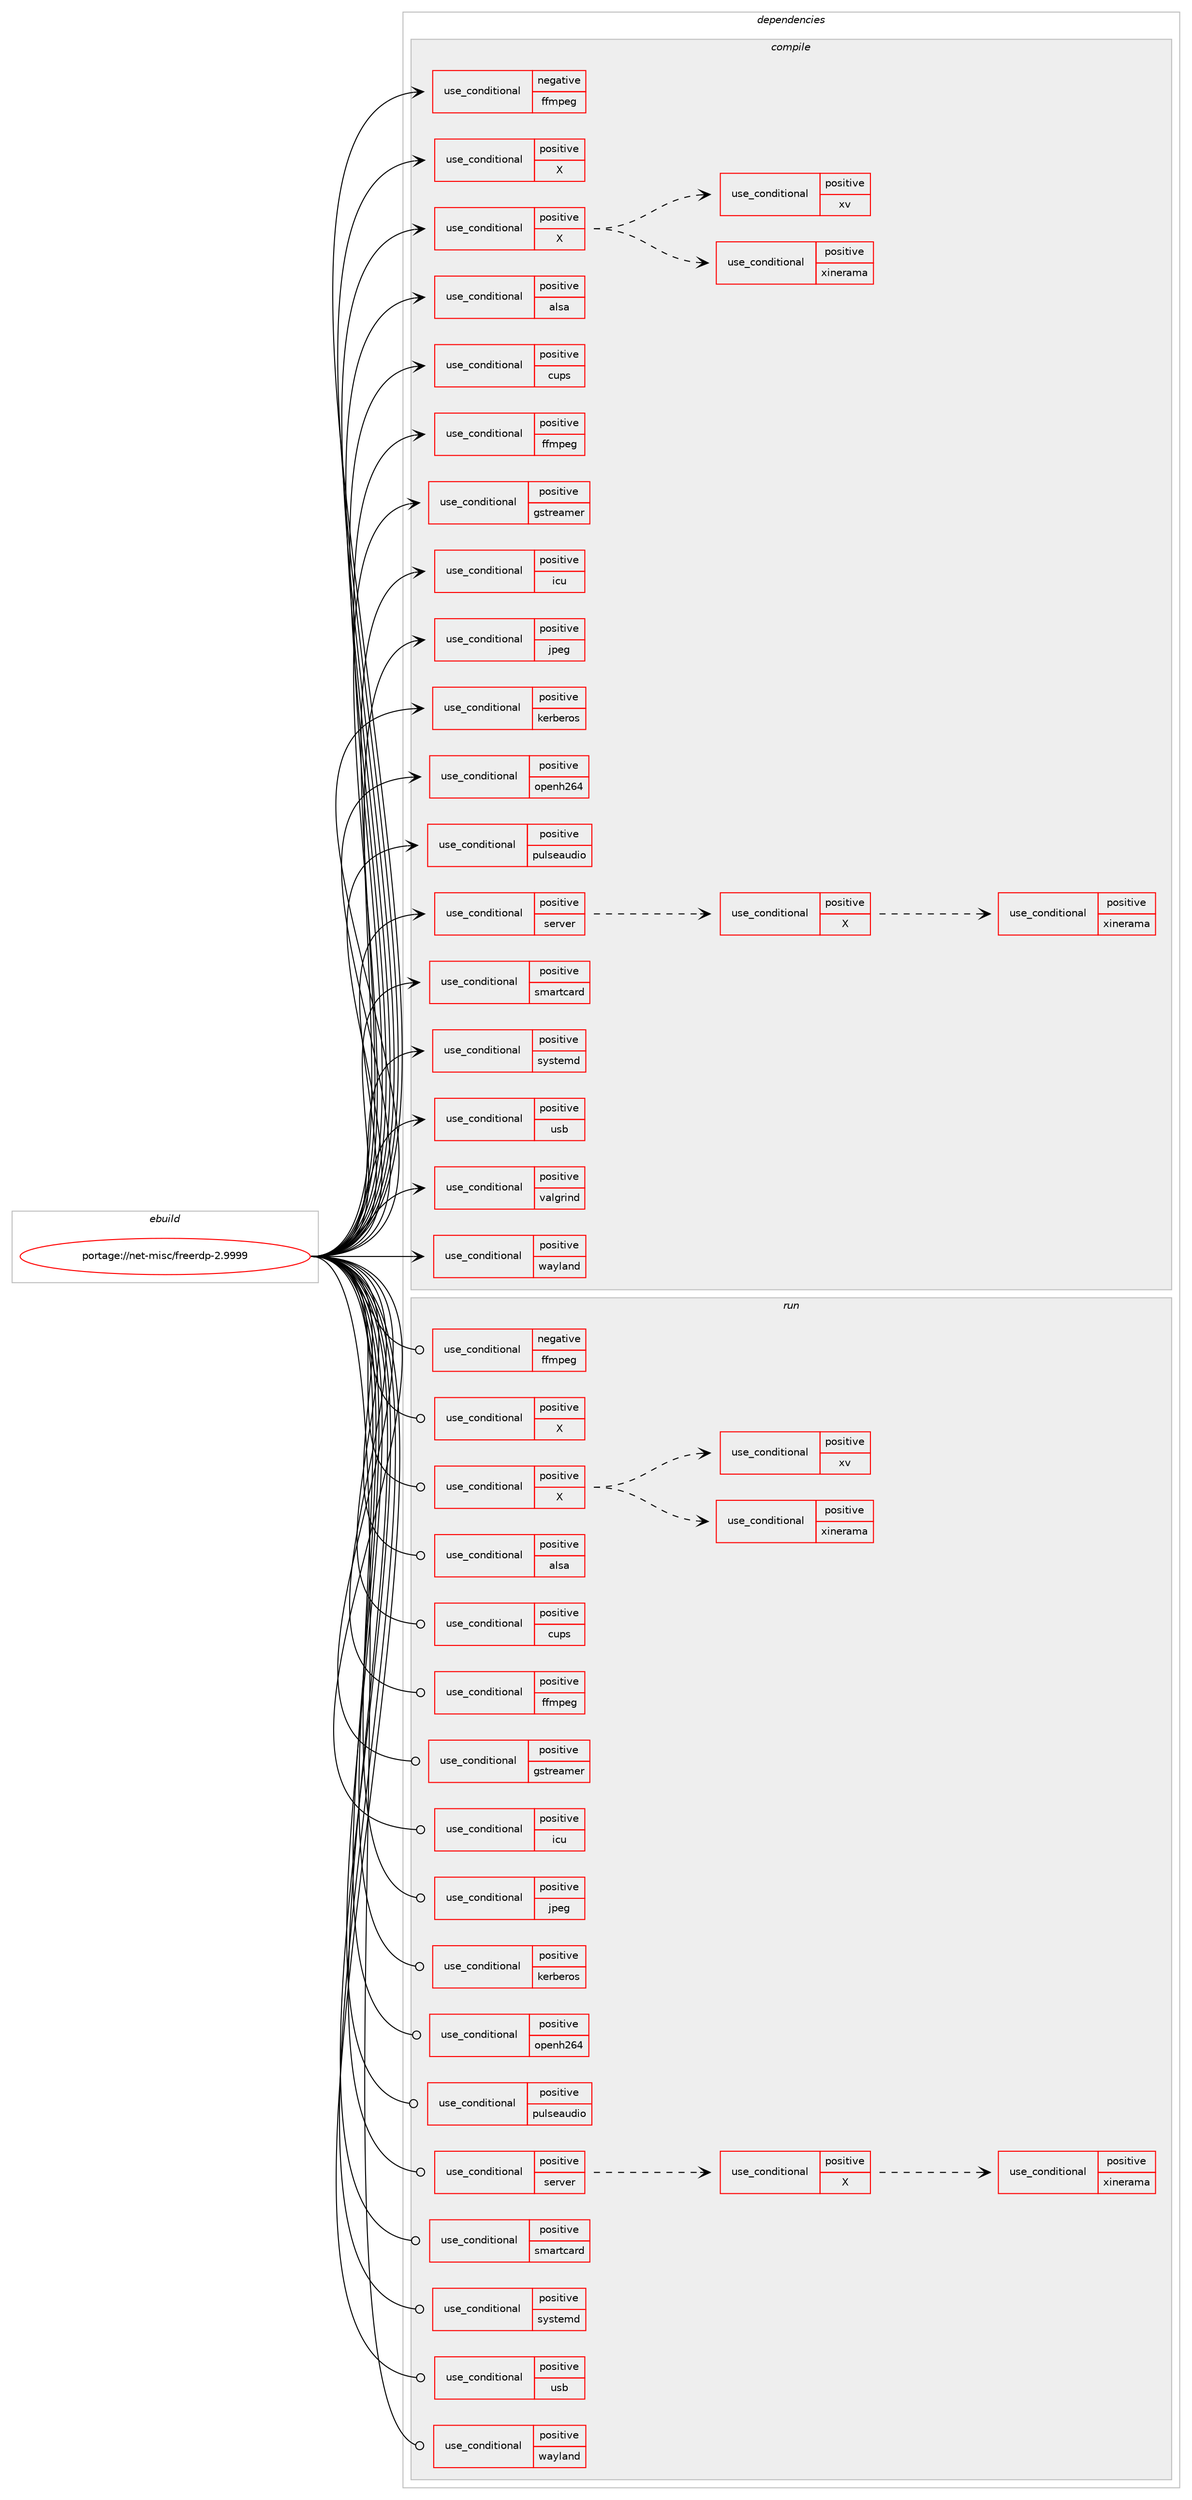 digraph prolog {

# *************
# Graph options
# *************

newrank=true;
concentrate=true;
compound=true;
graph [rankdir=LR,fontname=Helvetica,fontsize=10,ranksep=1.5];#, ranksep=2.5, nodesep=0.2];
edge  [arrowhead=vee];
node  [fontname=Helvetica,fontsize=10];

# **********
# The ebuild
# **********

subgraph cluster_leftcol {
color=gray;
rank=same;
label=<<i>ebuild</i>>;
id [label="portage://net-misc/freerdp-2.9999", color=red, width=4, href="../net-misc/freerdp-2.9999.svg"];
}

# ****************
# The dependencies
# ****************

subgraph cluster_midcol {
color=gray;
label=<<i>dependencies</i>>;
subgraph cluster_compile {
fillcolor="#eeeeee";
style=filled;
label=<<i>compile</i>>;
subgraph cond2676 {
dependency3412 [label=<<TABLE BORDER="0" CELLBORDER="1" CELLSPACING="0" CELLPADDING="4"><TR><TD ROWSPAN="3" CELLPADDING="10">use_conditional</TD></TR><TR><TD>negative</TD></TR><TR><TD>ffmpeg</TD></TR></TABLE>>, shape=none, color=red];
# *** BEGIN UNKNOWN DEPENDENCY TYPE (TODO) ***
# dependency3412 -> package_dependency(portage://net-misc/freerdp-2.9999,install,no,x11-libs,cairo,none,[,,],[slot(0),equal],[])
# *** END UNKNOWN DEPENDENCY TYPE (TODO) ***

}
id:e -> dependency3412:w [weight=20,style="solid",arrowhead="vee"];
subgraph cond2677 {
dependency3413 [label=<<TABLE BORDER="0" CELLBORDER="1" CELLSPACING="0" CELLPADDING="4"><TR><TD ROWSPAN="3" CELLPADDING="10">use_conditional</TD></TR><TR><TD>positive</TD></TR><TR><TD>X</TD></TR></TABLE>>, shape=none, color=red];
# *** BEGIN UNKNOWN DEPENDENCY TYPE (TODO) ***
# dependency3413 -> package_dependency(portage://net-misc/freerdp-2.9999,install,no,x11-libs,libX11,none,[,,],[],[])
# *** END UNKNOWN DEPENDENCY TYPE (TODO) ***

# *** BEGIN UNKNOWN DEPENDENCY TYPE (TODO) ***
# dependency3413 -> package_dependency(portage://net-misc/freerdp-2.9999,install,no,x11-libs,libxkbfile,none,[,,],[],[])
# *** END UNKNOWN DEPENDENCY TYPE (TODO) ***

}
id:e -> dependency3413:w [weight=20,style="solid",arrowhead="vee"];
subgraph cond2678 {
dependency3414 [label=<<TABLE BORDER="0" CELLBORDER="1" CELLSPACING="0" CELLPADDING="4"><TR><TD ROWSPAN="3" CELLPADDING="10">use_conditional</TD></TR><TR><TD>positive</TD></TR><TR><TD>X</TD></TR></TABLE>>, shape=none, color=red];
# *** BEGIN UNKNOWN DEPENDENCY TYPE (TODO) ***
# dependency3414 -> package_dependency(portage://net-misc/freerdp-2.9999,install,no,x11-libs,libXcursor,none,[,,],[],[])
# *** END UNKNOWN DEPENDENCY TYPE (TODO) ***

# *** BEGIN UNKNOWN DEPENDENCY TYPE (TODO) ***
# dependency3414 -> package_dependency(portage://net-misc/freerdp-2.9999,install,no,x11-libs,libXext,none,[,,],[],[])
# *** END UNKNOWN DEPENDENCY TYPE (TODO) ***

# *** BEGIN UNKNOWN DEPENDENCY TYPE (TODO) ***
# dependency3414 -> package_dependency(portage://net-misc/freerdp-2.9999,install,no,x11-libs,libXi,none,[,,],[],[])
# *** END UNKNOWN DEPENDENCY TYPE (TODO) ***

# *** BEGIN UNKNOWN DEPENDENCY TYPE (TODO) ***
# dependency3414 -> package_dependency(portage://net-misc/freerdp-2.9999,install,no,x11-libs,libXrender,none,[,,],[],[])
# *** END UNKNOWN DEPENDENCY TYPE (TODO) ***

subgraph cond2679 {
dependency3415 [label=<<TABLE BORDER="0" CELLBORDER="1" CELLSPACING="0" CELLPADDING="4"><TR><TD ROWSPAN="3" CELLPADDING="10">use_conditional</TD></TR><TR><TD>positive</TD></TR><TR><TD>xinerama</TD></TR></TABLE>>, shape=none, color=red];
# *** BEGIN UNKNOWN DEPENDENCY TYPE (TODO) ***
# dependency3415 -> package_dependency(portage://net-misc/freerdp-2.9999,install,no,x11-libs,libXinerama,none,[,,],[],[])
# *** END UNKNOWN DEPENDENCY TYPE (TODO) ***

}
dependency3414:e -> dependency3415:w [weight=20,style="dashed",arrowhead="vee"];
subgraph cond2680 {
dependency3416 [label=<<TABLE BORDER="0" CELLBORDER="1" CELLSPACING="0" CELLPADDING="4"><TR><TD ROWSPAN="3" CELLPADDING="10">use_conditional</TD></TR><TR><TD>positive</TD></TR><TR><TD>xv</TD></TR></TABLE>>, shape=none, color=red];
# *** BEGIN UNKNOWN DEPENDENCY TYPE (TODO) ***
# dependency3416 -> package_dependency(portage://net-misc/freerdp-2.9999,install,no,x11-libs,libXv,none,[,,],[],[])
# *** END UNKNOWN DEPENDENCY TYPE (TODO) ***

}
dependency3414:e -> dependency3416:w [weight=20,style="dashed",arrowhead="vee"];
}
id:e -> dependency3414:w [weight=20,style="solid",arrowhead="vee"];
subgraph cond2681 {
dependency3417 [label=<<TABLE BORDER="0" CELLBORDER="1" CELLSPACING="0" CELLPADDING="4"><TR><TD ROWSPAN="3" CELLPADDING="10">use_conditional</TD></TR><TR><TD>positive</TD></TR><TR><TD>alsa</TD></TR></TABLE>>, shape=none, color=red];
# *** BEGIN UNKNOWN DEPENDENCY TYPE (TODO) ***
# dependency3417 -> package_dependency(portage://net-misc/freerdp-2.9999,install,no,media-libs,alsa-lib,none,[,,],[],[])
# *** END UNKNOWN DEPENDENCY TYPE (TODO) ***

}
id:e -> dependency3417:w [weight=20,style="solid",arrowhead="vee"];
subgraph cond2682 {
dependency3418 [label=<<TABLE BORDER="0" CELLBORDER="1" CELLSPACING="0" CELLPADDING="4"><TR><TD ROWSPAN="3" CELLPADDING="10">use_conditional</TD></TR><TR><TD>positive</TD></TR><TR><TD>cups</TD></TR></TABLE>>, shape=none, color=red];
# *** BEGIN UNKNOWN DEPENDENCY TYPE (TODO) ***
# dependency3418 -> package_dependency(portage://net-misc/freerdp-2.9999,install,no,net-print,cups,none,[,,],[],[])
# *** END UNKNOWN DEPENDENCY TYPE (TODO) ***

}
id:e -> dependency3418:w [weight=20,style="solid",arrowhead="vee"];
subgraph cond2683 {
dependency3419 [label=<<TABLE BORDER="0" CELLBORDER="1" CELLSPACING="0" CELLPADDING="4"><TR><TD ROWSPAN="3" CELLPADDING="10">use_conditional</TD></TR><TR><TD>positive</TD></TR><TR><TD>ffmpeg</TD></TR></TABLE>>, shape=none, color=red];
# *** BEGIN UNKNOWN DEPENDENCY TYPE (TODO) ***
# dependency3419 -> package_dependency(portage://net-misc/freerdp-2.9999,install,no,media-video,ffmpeg,none,[,,],[slot(0),equal],[])
# *** END UNKNOWN DEPENDENCY TYPE (TODO) ***

}
id:e -> dependency3419:w [weight=20,style="solid",arrowhead="vee"];
subgraph cond2684 {
dependency3420 [label=<<TABLE BORDER="0" CELLBORDER="1" CELLSPACING="0" CELLPADDING="4"><TR><TD ROWSPAN="3" CELLPADDING="10">use_conditional</TD></TR><TR><TD>positive</TD></TR><TR><TD>gstreamer</TD></TR></TABLE>>, shape=none, color=red];
# *** BEGIN UNKNOWN DEPENDENCY TYPE (TODO) ***
# dependency3420 -> package_dependency(portage://net-misc/freerdp-2.9999,install,no,media-libs,gstreamer,none,[,,],[slot(1.0)],[])
# *** END UNKNOWN DEPENDENCY TYPE (TODO) ***

# *** BEGIN UNKNOWN DEPENDENCY TYPE (TODO) ***
# dependency3420 -> package_dependency(portage://net-misc/freerdp-2.9999,install,no,media-libs,gst-plugins-base,none,[,,],[slot(1.0)],[])
# *** END UNKNOWN DEPENDENCY TYPE (TODO) ***

# *** BEGIN UNKNOWN DEPENDENCY TYPE (TODO) ***
# dependency3420 -> package_dependency(portage://net-misc/freerdp-2.9999,install,no,x11-libs,libXrandr,none,[,,],[],[])
# *** END UNKNOWN DEPENDENCY TYPE (TODO) ***

}
id:e -> dependency3420:w [weight=20,style="solid",arrowhead="vee"];
subgraph cond2685 {
dependency3421 [label=<<TABLE BORDER="0" CELLBORDER="1" CELLSPACING="0" CELLPADDING="4"><TR><TD ROWSPAN="3" CELLPADDING="10">use_conditional</TD></TR><TR><TD>positive</TD></TR><TR><TD>icu</TD></TR></TABLE>>, shape=none, color=red];
# *** BEGIN UNKNOWN DEPENDENCY TYPE (TODO) ***
# dependency3421 -> package_dependency(portage://net-misc/freerdp-2.9999,install,no,dev-libs,icu,none,[,,],[slot(0),equal],[])
# *** END UNKNOWN DEPENDENCY TYPE (TODO) ***

}
id:e -> dependency3421:w [weight=20,style="solid",arrowhead="vee"];
subgraph cond2686 {
dependency3422 [label=<<TABLE BORDER="0" CELLBORDER="1" CELLSPACING="0" CELLPADDING="4"><TR><TD ROWSPAN="3" CELLPADDING="10">use_conditional</TD></TR><TR><TD>positive</TD></TR><TR><TD>jpeg</TD></TR></TABLE>>, shape=none, color=red];
# *** BEGIN UNKNOWN DEPENDENCY TYPE (TODO) ***
# dependency3422 -> package_dependency(portage://net-misc/freerdp-2.9999,install,no,media-libs,libjpeg-turbo,none,[,,],[slot(0),equal],[])
# *** END UNKNOWN DEPENDENCY TYPE (TODO) ***

}
id:e -> dependency3422:w [weight=20,style="solid",arrowhead="vee"];
subgraph cond2687 {
dependency3423 [label=<<TABLE BORDER="0" CELLBORDER="1" CELLSPACING="0" CELLPADDING="4"><TR><TD ROWSPAN="3" CELLPADDING="10">use_conditional</TD></TR><TR><TD>positive</TD></TR><TR><TD>kerberos</TD></TR></TABLE>>, shape=none, color=red];
# *** BEGIN UNKNOWN DEPENDENCY TYPE (TODO) ***
# dependency3423 -> package_dependency(portage://net-misc/freerdp-2.9999,install,no,virtual,krb5,none,[,,],[],[])
# *** END UNKNOWN DEPENDENCY TYPE (TODO) ***

}
id:e -> dependency3423:w [weight=20,style="solid",arrowhead="vee"];
subgraph cond2688 {
dependency3424 [label=<<TABLE BORDER="0" CELLBORDER="1" CELLSPACING="0" CELLPADDING="4"><TR><TD ROWSPAN="3" CELLPADDING="10">use_conditional</TD></TR><TR><TD>positive</TD></TR><TR><TD>openh264</TD></TR></TABLE>>, shape=none, color=red];
# *** BEGIN UNKNOWN DEPENDENCY TYPE (TODO) ***
# dependency3424 -> package_dependency(portage://net-misc/freerdp-2.9999,install,no,media-libs,openh264,none,[,,],[slot(0),equal],[])
# *** END UNKNOWN DEPENDENCY TYPE (TODO) ***

}
id:e -> dependency3424:w [weight=20,style="solid",arrowhead="vee"];
subgraph cond2689 {
dependency3425 [label=<<TABLE BORDER="0" CELLBORDER="1" CELLSPACING="0" CELLPADDING="4"><TR><TD ROWSPAN="3" CELLPADDING="10">use_conditional</TD></TR><TR><TD>positive</TD></TR><TR><TD>pulseaudio</TD></TR></TABLE>>, shape=none, color=red];
# *** BEGIN UNKNOWN DEPENDENCY TYPE (TODO) ***
# dependency3425 -> package_dependency(portage://net-misc/freerdp-2.9999,install,no,media-libs,libpulse,none,[,,],[],[])
# *** END UNKNOWN DEPENDENCY TYPE (TODO) ***

}
id:e -> dependency3425:w [weight=20,style="solid",arrowhead="vee"];
subgraph cond2690 {
dependency3426 [label=<<TABLE BORDER="0" CELLBORDER="1" CELLSPACING="0" CELLPADDING="4"><TR><TD ROWSPAN="3" CELLPADDING="10">use_conditional</TD></TR><TR><TD>positive</TD></TR><TR><TD>server</TD></TR></TABLE>>, shape=none, color=red];
subgraph cond2691 {
dependency3427 [label=<<TABLE BORDER="0" CELLBORDER="1" CELLSPACING="0" CELLPADDING="4"><TR><TD ROWSPAN="3" CELLPADDING="10">use_conditional</TD></TR><TR><TD>positive</TD></TR><TR><TD>X</TD></TR></TABLE>>, shape=none, color=red];
# *** BEGIN UNKNOWN DEPENDENCY TYPE (TODO) ***
# dependency3427 -> package_dependency(portage://net-misc/freerdp-2.9999,install,no,x11-libs,libXcursor,none,[,,],[],[])
# *** END UNKNOWN DEPENDENCY TYPE (TODO) ***

# *** BEGIN UNKNOWN DEPENDENCY TYPE (TODO) ***
# dependency3427 -> package_dependency(portage://net-misc/freerdp-2.9999,install,no,x11-libs,libXdamage,none,[,,],[],[])
# *** END UNKNOWN DEPENDENCY TYPE (TODO) ***

# *** BEGIN UNKNOWN DEPENDENCY TYPE (TODO) ***
# dependency3427 -> package_dependency(portage://net-misc/freerdp-2.9999,install,no,x11-libs,libXext,none,[,,],[],[])
# *** END UNKNOWN DEPENDENCY TYPE (TODO) ***

# *** BEGIN UNKNOWN DEPENDENCY TYPE (TODO) ***
# dependency3427 -> package_dependency(portage://net-misc/freerdp-2.9999,install,no,x11-libs,libXfixes,none,[,,],[],[])
# *** END UNKNOWN DEPENDENCY TYPE (TODO) ***

# *** BEGIN UNKNOWN DEPENDENCY TYPE (TODO) ***
# dependency3427 -> package_dependency(portage://net-misc/freerdp-2.9999,install,no,x11-libs,libXrandr,none,[,,],[],[])
# *** END UNKNOWN DEPENDENCY TYPE (TODO) ***

# *** BEGIN UNKNOWN DEPENDENCY TYPE (TODO) ***
# dependency3427 -> package_dependency(portage://net-misc/freerdp-2.9999,install,no,x11-libs,libXtst,none,[,,],[],[])
# *** END UNKNOWN DEPENDENCY TYPE (TODO) ***

subgraph cond2692 {
dependency3428 [label=<<TABLE BORDER="0" CELLBORDER="1" CELLSPACING="0" CELLPADDING="4"><TR><TD ROWSPAN="3" CELLPADDING="10">use_conditional</TD></TR><TR><TD>positive</TD></TR><TR><TD>xinerama</TD></TR></TABLE>>, shape=none, color=red];
# *** BEGIN UNKNOWN DEPENDENCY TYPE (TODO) ***
# dependency3428 -> package_dependency(portage://net-misc/freerdp-2.9999,install,no,x11-libs,libXinerama,none,[,,],[],[])
# *** END UNKNOWN DEPENDENCY TYPE (TODO) ***

}
dependency3427:e -> dependency3428:w [weight=20,style="dashed",arrowhead="vee"];
}
dependency3426:e -> dependency3427:w [weight=20,style="dashed",arrowhead="vee"];
}
id:e -> dependency3426:w [weight=20,style="solid",arrowhead="vee"];
subgraph cond2693 {
dependency3429 [label=<<TABLE BORDER="0" CELLBORDER="1" CELLSPACING="0" CELLPADDING="4"><TR><TD ROWSPAN="3" CELLPADDING="10">use_conditional</TD></TR><TR><TD>positive</TD></TR><TR><TD>smartcard</TD></TR></TABLE>>, shape=none, color=red];
# *** BEGIN UNKNOWN DEPENDENCY TYPE (TODO) ***
# dependency3429 -> package_dependency(portage://net-misc/freerdp-2.9999,install,no,sys-apps,pcsc-lite,none,[,,],[],[])
# *** END UNKNOWN DEPENDENCY TYPE (TODO) ***

}
id:e -> dependency3429:w [weight=20,style="solid",arrowhead="vee"];
subgraph cond2694 {
dependency3430 [label=<<TABLE BORDER="0" CELLBORDER="1" CELLSPACING="0" CELLPADDING="4"><TR><TD ROWSPAN="3" CELLPADDING="10">use_conditional</TD></TR><TR><TD>positive</TD></TR><TR><TD>systemd</TD></TR></TABLE>>, shape=none, color=red];
# *** BEGIN UNKNOWN DEPENDENCY TYPE (TODO) ***
# dependency3430 -> package_dependency(portage://net-misc/freerdp-2.9999,install,no,sys-apps,systemd,none,[,,],[slot(0),equal],[])
# *** END UNKNOWN DEPENDENCY TYPE (TODO) ***

}
id:e -> dependency3430:w [weight=20,style="solid",arrowhead="vee"];
subgraph cond2695 {
dependency3431 [label=<<TABLE BORDER="0" CELLBORDER="1" CELLSPACING="0" CELLPADDING="4"><TR><TD ROWSPAN="3" CELLPADDING="10">use_conditional</TD></TR><TR><TD>positive</TD></TR><TR><TD>usb</TD></TR></TABLE>>, shape=none, color=red];
# *** BEGIN UNKNOWN DEPENDENCY TYPE (TODO) ***
# dependency3431 -> package_dependency(portage://net-misc/freerdp-2.9999,install,no,virtual,libudev,none,[,,],[slot(0),equal],[])
# *** END UNKNOWN DEPENDENCY TYPE (TODO) ***

# *** BEGIN UNKNOWN DEPENDENCY TYPE (TODO) ***
# dependency3431 -> package_dependency(portage://net-misc/freerdp-2.9999,install,no,sys-apps,util-linux,none,[,,],[slot(0),equal],[])
# *** END UNKNOWN DEPENDENCY TYPE (TODO) ***

# *** BEGIN UNKNOWN DEPENDENCY TYPE (TODO) ***
# dependency3431 -> package_dependency(portage://net-misc/freerdp-2.9999,install,no,dev-libs,dbus-glib,none,[,,],[slot(0),equal],[])
# *** END UNKNOWN DEPENDENCY TYPE (TODO) ***

# *** BEGIN UNKNOWN DEPENDENCY TYPE (TODO) ***
# dependency3431 -> package_dependency(portage://net-misc/freerdp-2.9999,install,no,virtual,libusb,none,[,,],[slot(1),equal],[])
# *** END UNKNOWN DEPENDENCY TYPE (TODO) ***

}
id:e -> dependency3431:w [weight=20,style="solid",arrowhead="vee"];
subgraph cond2696 {
dependency3432 [label=<<TABLE BORDER="0" CELLBORDER="1" CELLSPACING="0" CELLPADDING="4"><TR><TD ROWSPAN="3" CELLPADDING="10">use_conditional</TD></TR><TR><TD>positive</TD></TR><TR><TD>valgrind</TD></TR></TABLE>>, shape=none, color=red];
# *** BEGIN UNKNOWN DEPENDENCY TYPE (TODO) ***
# dependency3432 -> package_dependency(portage://net-misc/freerdp-2.9999,install,no,dev-debug,valgrind,none,[,,],[],[])
# *** END UNKNOWN DEPENDENCY TYPE (TODO) ***

}
id:e -> dependency3432:w [weight=20,style="solid",arrowhead="vee"];
subgraph cond2697 {
dependency3433 [label=<<TABLE BORDER="0" CELLBORDER="1" CELLSPACING="0" CELLPADDING="4"><TR><TD ROWSPAN="3" CELLPADDING="10">use_conditional</TD></TR><TR><TD>positive</TD></TR><TR><TD>wayland</TD></TR></TABLE>>, shape=none, color=red];
# *** BEGIN UNKNOWN DEPENDENCY TYPE (TODO) ***
# dependency3433 -> package_dependency(portage://net-misc/freerdp-2.9999,install,no,dev-libs,wayland,none,[,,],[],[])
# *** END UNKNOWN DEPENDENCY TYPE (TODO) ***

# *** BEGIN UNKNOWN DEPENDENCY TYPE (TODO) ***
# dependency3433 -> package_dependency(portage://net-misc/freerdp-2.9999,install,no,x11-libs,libxkbcommon,none,[,,],[],[])
# *** END UNKNOWN DEPENDENCY TYPE (TODO) ***

}
id:e -> dependency3433:w [weight=20,style="solid",arrowhead="vee"];
# *** BEGIN UNKNOWN DEPENDENCY TYPE (TODO) ***
# id -> package_dependency(portage://net-misc/freerdp-2.9999,install,no,dev-libs,openssl,none,[,,],[slot(0),equal],[])
# *** END UNKNOWN DEPENDENCY TYPE (TODO) ***

# *** BEGIN UNKNOWN DEPENDENCY TYPE (TODO) ***
# id -> package_dependency(portage://net-misc/freerdp-2.9999,install,no,sys-libs,zlib,none,[,,],[slot(0)],[])
# *** END UNKNOWN DEPENDENCY TYPE (TODO) ***

}
subgraph cluster_compileandrun {
fillcolor="#eeeeee";
style=filled;
label=<<i>compile and run</i>>;
}
subgraph cluster_run {
fillcolor="#eeeeee";
style=filled;
label=<<i>run</i>>;
subgraph cond2698 {
dependency3434 [label=<<TABLE BORDER="0" CELLBORDER="1" CELLSPACING="0" CELLPADDING="4"><TR><TD ROWSPAN="3" CELLPADDING="10">use_conditional</TD></TR><TR><TD>negative</TD></TR><TR><TD>ffmpeg</TD></TR></TABLE>>, shape=none, color=red];
# *** BEGIN UNKNOWN DEPENDENCY TYPE (TODO) ***
# dependency3434 -> package_dependency(portage://net-misc/freerdp-2.9999,run,no,x11-libs,cairo,none,[,,],[slot(0),equal],[])
# *** END UNKNOWN DEPENDENCY TYPE (TODO) ***

}
id:e -> dependency3434:w [weight=20,style="solid",arrowhead="odot"];
subgraph cond2699 {
dependency3435 [label=<<TABLE BORDER="0" CELLBORDER="1" CELLSPACING="0" CELLPADDING="4"><TR><TD ROWSPAN="3" CELLPADDING="10">use_conditional</TD></TR><TR><TD>positive</TD></TR><TR><TD>X</TD></TR></TABLE>>, shape=none, color=red];
# *** BEGIN UNKNOWN DEPENDENCY TYPE (TODO) ***
# dependency3435 -> package_dependency(portage://net-misc/freerdp-2.9999,run,no,x11-libs,libX11,none,[,,],[],[])
# *** END UNKNOWN DEPENDENCY TYPE (TODO) ***

# *** BEGIN UNKNOWN DEPENDENCY TYPE (TODO) ***
# dependency3435 -> package_dependency(portage://net-misc/freerdp-2.9999,run,no,x11-libs,libxkbfile,none,[,,],[],[])
# *** END UNKNOWN DEPENDENCY TYPE (TODO) ***

}
id:e -> dependency3435:w [weight=20,style="solid",arrowhead="odot"];
subgraph cond2700 {
dependency3436 [label=<<TABLE BORDER="0" CELLBORDER="1" CELLSPACING="0" CELLPADDING="4"><TR><TD ROWSPAN="3" CELLPADDING="10">use_conditional</TD></TR><TR><TD>positive</TD></TR><TR><TD>X</TD></TR></TABLE>>, shape=none, color=red];
# *** BEGIN UNKNOWN DEPENDENCY TYPE (TODO) ***
# dependency3436 -> package_dependency(portage://net-misc/freerdp-2.9999,run,no,x11-libs,libXcursor,none,[,,],[],[])
# *** END UNKNOWN DEPENDENCY TYPE (TODO) ***

# *** BEGIN UNKNOWN DEPENDENCY TYPE (TODO) ***
# dependency3436 -> package_dependency(portage://net-misc/freerdp-2.9999,run,no,x11-libs,libXext,none,[,,],[],[])
# *** END UNKNOWN DEPENDENCY TYPE (TODO) ***

# *** BEGIN UNKNOWN DEPENDENCY TYPE (TODO) ***
# dependency3436 -> package_dependency(portage://net-misc/freerdp-2.9999,run,no,x11-libs,libXi,none,[,,],[],[])
# *** END UNKNOWN DEPENDENCY TYPE (TODO) ***

# *** BEGIN UNKNOWN DEPENDENCY TYPE (TODO) ***
# dependency3436 -> package_dependency(portage://net-misc/freerdp-2.9999,run,no,x11-libs,libXrender,none,[,,],[],[])
# *** END UNKNOWN DEPENDENCY TYPE (TODO) ***

subgraph cond2701 {
dependency3437 [label=<<TABLE BORDER="0" CELLBORDER="1" CELLSPACING="0" CELLPADDING="4"><TR><TD ROWSPAN="3" CELLPADDING="10">use_conditional</TD></TR><TR><TD>positive</TD></TR><TR><TD>xinerama</TD></TR></TABLE>>, shape=none, color=red];
# *** BEGIN UNKNOWN DEPENDENCY TYPE (TODO) ***
# dependency3437 -> package_dependency(portage://net-misc/freerdp-2.9999,run,no,x11-libs,libXinerama,none,[,,],[],[])
# *** END UNKNOWN DEPENDENCY TYPE (TODO) ***

}
dependency3436:e -> dependency3437:w [weight=20,style="dashed",arrowhead="vee"];
subgraph cond2702 {
dependency3438 [label=<<TABLE BORDER="0" CELLBORDER="1" CELLSPACING="0" CELLPADDING="4"><TR><TD ROWSPAN="3" CELLPADDING="10">use_conditional</TD></TR><TR><TD>positive</TD></TR><TR><TD>xv</TD></TR></TABLE>>, shape=none, color=red];
# *** BEGIN UNKNOWN DEPENDENCY TYPE (TODO) ***
# dependency3438 -> package_dependency(portage://net-misc/freerdp-2.9999,run,no,x11-libs,libXv,none,[,,],[],[])
# *** END UNKNOWN DEPENDENCY TYPE (TODO) ***

}
dependency3436:e -> dependency3438:w [weight=20,style="dashed",arrowhead="vee"];
}
id:e -> dependency3436:w [weight=20,style="solid",arrowhead="odot"];
subgraph cond2703 {
dependency3439 [label=<<TABLE BORDER="0" CELLBORDER="1" CELLSPACING="0" CELLPADDING="4"><TR><TD ROWSPAN="3" CELLPADDING="10">use_conditional</TD></TR><TR><TD>positive</TD></TR><TR><TD>alsa</TD></TR></TABLE>>, shape=none, color=red];
# *** BEGIN UNKNOWN DEPENDENCY TYPE (TODO) ***
# dependency3439 -> package_dependency(portage://net-misc/freerdp-2.9999,run,no,media-libs,alsa-lib,none,[,,],[],[])
# *** END UNKNOWN DEPENDENCY TYPE (TODO) ***

}
id:e -> dependency3439:w [weight=20,style="solid",arrowhead="odot"];
subgraph cond2704 {
dependency3440 [label=<<TABLE BORDER="0" CELLBORDER="1" CELLSPACING="0" CELLPADDING="4"><TR><TD ROWSPAN="3" CELLPADDING="10">use_conditional</TD></TR><TR><TD>positive</TD></TR><TR><TD>cups</TD></TR></TABLE>>, shape=none, color=red];
# *** BEGIN UNKNOWN DEPENDENCY TYPE (TODO) ***
# dependency3440 -> package_dependency(portage://net-misc/freerdp-2.9999,run,no,net-print,cups,none,[,,],[],[])
# *** END UNKNOWN DEPENDENCY TYPE (TODO) ***

}
id:e -> dependency3440:w [weight=20,style="solid",arrowhead="odot"];
subgraph cond2705 {
dependency3441 [label=<<TABLE BORDER="0" CELLBORDER="1" CELLSPACING="0" CELLPADDING="4"><TR><TD ROWSPAN="3" CELLPADDING="10">use_conditional</TD></TR><TR><TD>positive</TD></TR><TR><TD>ffmpeg</TD></TR></TABLE>>, shape=none, color=red];
# *** BEGIN UNKNOWN DEPENDENCY TYPE (TODO) ***
# dependency3441 -> package_dependency(portage://net-misc/freerdp-2.9999,run,no,media-video,ffmpeg,none,[,,],[slot(0),equal],[])
# *** END UNKNOWN DEPENDENCY TYPE (TODO) ***

}
id:e -> dependency3441:w [weight=20,style="solid",arrowhead="odot"];
subgraph cond2706 {
dependency3442 [label=<<TABLE BORDER="0" CELLBORDER="1" CELLSPACING="0" CELLPADDING="4"><TR><TD ROWSPAN="3" CELLPADDING="10">use_conditional</TD></TR><TR><TD>positive</TD></TR><TR><TD>gstreamer</TD></TR></TABLE>>, shape=none, color=red];
# *** BEGIN UNKNOWN DEPENDENCY TYPE (TODO) ***
# dependency3442 -> package_dependency(portage://net-misc/freerdp-2.9999,run,no,media-libs,gstreamer,none,[,,],[slot(1.0)],[])
# *** END UNKNOWN DEPENDENCY TYPE (TODO) ***

# *** BEGIN UNKNOWN DEPENDENCY TYPE (TODO) ***
# dependency3442 -> package_dependency(portage://net-misc/freerdp-2.9999,run,no,media-libs,gst-plugins-base,none,[,,],[slot(1.0)],[])
# *** END UNKNOWN DEPENDENCY TYPE (TODO) ***

# *** BEGIN UNKNOWN DEPENDENCY TYPE (TODO) ***
# dependency3442 -> package_dependency(portage://net-misc/freerdp-2.9999,run,no,x11-libs,libXrandr,none,[,,],[],[])
# *** END UNKNOWN DEPENDENCY TYPE (TODO) ***

}
id:e -> dependency3442:w [weight=20,style="solid",arrowhead="odot"];
subgraph cond2707 {
dependency3443 [label=<<TABLE BORDER="0" CELLBORDER="1" CELLSPACING="0" CELLPADDING="4"><TR><TD ROWSPAN="3" CELLPADDING="10">use_conditional</TD></TR><TR><TD>positive</TD></TR><TR><TD>icu</TD></TR></TABLE>>, shape=none, color=red];
# *** BEGIN UNKNOWN DEPENDENCY TYPE (TODO) ***
# dependency3443 -> package_dependency(portage://net-misc/freerdp-2.9999,run,no,dev-libs,icu,none,[,,],[slot(0),equal],[])
# *** END UNKNOWN DEPENDENCY TYPE (TODO) ***

}
id:e -> dependency3443:w [weight=20,style="solid",arrowhead="odot"];
subgraph cond2708 {
dependency3444 [label=<<TABLE BORDER="0" CELLBORDER="1" CELLSPACING="0" CELLPADDING="4"><TR><TD ROWSPAN="3" CELLPADDING="10">use_conditional</TD></TR><TR><TD>positive</TD></TR><TR><TD>jpeg</TD></TR></TABLE>>, shape=none, color=red];
# *** BEGIN UNKNOWN DEPENDENCY TYPE (TODO) ***
# dependency3444 -> package_dependency(portage://net-misc/freerdp-2.9999,run,no,media-libs,libjpeg-turbo,none,[,,],[slot(0),equal],[])
# *** END UNKNOWN DEPENDENCY TYPE (TODO) ***

}
id:e -> dependency3444:w [weight=20,style="solid",arrowhead="odot"];
subgraph cond2709 {
dependency3445 [label=<<TABLE BORDER="0" CELLBORDER="1" CELLSPACING="0" CELLPADDING="4"><TR><TD ROWSPAN="3" CELLPADDING="10">use_conditional</TD></TR><TR><TD>positive</TD></TR><TR><TD>kerberos</TD></TR></TABLE>>, shape=none, color=red];
# *** BEGIN UNKNOWN DEPENDENCY TYPE (TODO) ***
# dependency3445 -> package_dependency(portage://net-misc/freerdp-2.9999,run,no,virtual,krb5,none,[,,],[],[])
# *** END UNKNOWN DEPENDENCY TYPE (TODO) ***

}
id:e -> dependency3445:w [weight=20,style="solid",arrowhead="odot"];
subgraph cond2710 {
dependency3446 [label=<<TABLE BORDER="0" CELLBORDER="1" CELLSPACING="0" CELLPADDING="4"><TR><TD ROWSPAN="3" CELLPADDING="10">use_conditional</TD></TR><TR><TD>positive</TD></TR><TR><TD>openh264</TD></TR></TABLE>>, shape=none, color=red];
# *** BEGIN UNKNOWN DEPENDENCY TYPE (TODO) ***
# dependency3446 -> package_dependency(portage://net-misc/freerdp-2.9999,run,no,media-libs,openh264,none,[,,],[slot(0),equal],[])
# *** END UNKNOWN DEPENDENCY TYPE (TODO) ***

}
id:e -> dependency3446:w [weight=20,style="solid",arrowhead="odot"];
subgraph cond2711 {
dependency3447 [label=<<TABLE BORDER="0" CELLBORDER="1" CELLSPACING="0" CELLPADDING="4"><TR><TD ROWSPAN="3" CELLPADDING="10">use_conditional</TD></TR><TR><TD>positive</TD></TR><TR><TD>pulseaudio</TD></TR></TABLE>>, shape=none, color=red];
# *** BEGIN UNKNOWN DEPENDENCY TYPE (TODO) ***
# dependency3447 -> package_dependency(portage://net-misc/freerdp-2.9999,run,no,media-libs,libpulse,none,[,,],[],[])
# *** END UNKNOWN DEPENDENCY TYPE (TODO) ***

}
id:e -> dependency3447:w [weight=20,style="solid",arrowhead="odot"];
subgraph cond2712 {
dependency3448 [label=<<TABLE BORDER="0" CELLBORDER="1" CELLSPACING="0" CELLPADDING="4"><TR><TD ROWSPAN="3" CELLPADDING="10">use_conditional</TD></TR><TR><TD>positive</TD></TR><TR><TD>server</TD></TR></TABLE>>, shape=none, color=red];
subgraph cond2713 {
dependency3449 [label=<<TABLE BORDER="0" CELLBORDER="1" CELLSPACING="0" CELLPADDING="4"><TR><TD ROWSPAN="3" CELLPADDING="10">use_conditional</TD></TR><TR><TD>positive</TD></TR><TR><TD>X</TD></TR></TABLE>>, shape=none, color=red];
# *** BEGIN UNKNOWN DEPENDENCY TYPE (TODO) ***
# dependency3449 -> package_dependency(portage://net-misc/freerdp-2.9999,run,no,x11-libs,libXcursor,none,[,,],[],[])
# *** END UNKNOWN DEPENDENCY TYPE (TODO) ***

# *** BEGIN UNKNOWN DEPENDENCY TYPE (TODO) ***
# dependency3449 -> package_dependency(portage://net-misc/freerdp-2.9999,run,no,x11-libs,libXdamage,none,[,,],[],[])
# *** END UNKNOWN DEPENDENCY TYPE (TODO) ***

# *** BEGIN UNKNOWN DEPENDENCY TYPE (TODO) ***
# dependency3449 -> package_dependency(portage://net-misc/freerdp-2.9999,run,no,x11-libs,libXext,none,[,,],[],[])
# *** END UNKNOWN DEPENDENCY TYPE (TODO) ***

# *** BEGIN UNKNOWN DEPENDENCY TYPE (TODO) ***
# dependency3449 -> package_dependency(portage://net-misc/freerdp-2.9999,run,no,x11-libs,libXfixes,none,[,,],[],[])
# *** END UNKNOWN DEPENDENCY TYPE (TODO) ***

# *** BEGIN UNKNOWN DEPENDENCY TYPE (TODO) ***
# dependency3449 -> package_dependency(portage://net-misc/freerdp-2.9999,run,no,x11-libs,libXrandr,none,[,,],[],[])
# *** END UNKNOWN DEPENDENCY TYPE (TODO) ***

# *** BEGIN UNKNOWN DEPENDENCY TYPE (TODO) ***
# dependency3449 -> package_dependency(portage://net-misc/freerdp-2.9999,run,no,x11-libs,libXtst,none,[,,],[],[])
# *** END UNKNOWN DEPENDENCY TYPE (TODO) ***

subgraph cond2714 {
dependency3450 [label=<<TABLE BORDER="0" CELLBORDER="1" CELLSPACING="0" CELLPADDING="4"><TR><TD ROWSPAN="3" CELLPADDING="10">use_conditional</TD></TR><TR><TD>positive</TD></TR><TR><TD>xinerama</TD></TR></TABLE>>, shape=none, color=red];
# *** BEGIN UNKNOWN DEPENDENCY TYPE (TODO) ***
# dependency3450 -> package_dependency(portage://net-misc/freerdp-2.9999,run,no,x11-libs,libXinerama,none,[,,],[],[])
# *** END UNKNOWN DEPENDENCY TYPE (TODO) ***

}
dependency3449:e -> dependency3450:w [weight=20,style="dashed",arrowhead="vee"];
}
dependency3448:e -> dependency3449:w [weight=20,style="dashed",arrowhead="vee"];
}
id:e -> dependency3448:w [weight=20,style="solid",arrowhead="odot"];
subgraph cond2715 {
dependency3451 [label=<<TABLE BORDER="0" CELLBORDER="1" CELLSPACING="0" CELLPADDING="4"><TR><TD ROWSPAN="3" CELLPADDING="10">use_conditional</TD></TR><TR><TD>positive</TD></TR><TR><TD>smartcard</TD></TR></TABLE>>, shape=none, color=red];
# *** BEGIN UNKNOWN DEPENDENCY TYPE (TODO) ***
# dependency3451 -> package_dependency(portage://net-misc/freerdp-2.9999,run,no,sys-apps,pcsc-lite,none,[,,],[],[])
# *** END UNKNOWN DEPENDENCY TYPE (TODO) ***

}
id:e -> dependency3451:w [weight=20,style="solid",arrowhead="odot"];
subgraph cond2716 {
dependency3452 [label=<<TABLE BORDER="0" CELLBORDER="1" CELLSPACING="0" CELLPADDING="4"><TR><TD ROWSPAN="3" CELLPADDING="10">use_conditional</TD></TR><TR><TD>positive</TD></TR><TR><TD>systemd</TD></TR></TABLE>>, shape=none, color=red];
# *** BEGIN UNKNOWN DEPENDENCY TYPE (TODO) ***
# dependency3452 -> package_dependency(portage://net-misc/freerdp-2.9999,run,no,sys-apps,systemd,none,[,,],[slot(0),equal],[])
# *** END UNKNOWN DEPENDENCY TYPE (TODO) ***

}
id:e -> dependency3452:w [weight=20,style="solid",arrowhead="odot"];
subgraph cond2717 {
dependency3453 [label=<<TABLE BORDER="0" CELLBORDER="1" CELLSPACING="0" CELLPADDING="4"><TR><TD ROWSPAN="3" CELLPADDING="10">use_conditional</TD></TR><TR><TD>positive</TD></TR><TR><TD>usb</TD></TR></TABLE>>, shape=none, color=red];
# *** BEGIN UNKNOWN DEPENDENCY TYPE (TODO) ***
# dependency3453 -> package_dependency(portage://net-misc/freerdp-2.9999,run,no,virtual,libudev,none,[,,],[slot(0),equal],[])
# *** END UNKNOWN DEPENDENCY TYPE (TODO) ***

# *** BEGIN UNKNOWN DEPENDENCY TYPE (TODO) ***
# dependency3453 -> package_dependency(portage://net-misc/freerdp-2.9999,run,no,sys-apps,util-linux,none,[,,],[slot(0),equal],[])
# *** END UNKNOWN DEPENDENCY TYPE (TODO) ***

# *** BEGIN UNKNOWN DEPENDENCY TYPE (TODO) ***
# dependency3453 -> package_dependency(portage://net-misc/freerdp-2.9999,run,no,dev-libs,dbus-glib,none,[,,],[slot(0),equal],[])
# *** END UNKNOWN DEPENDENCY TYPE (TODO) ***

# *** BEGIN UNKNOWN DEPENDENCY TYPE (TODO) ***
# dependency3453 -> package_dependency(portage://net-misc/freerdp-2.9999,run,no,virtual,libusb,none,[,,],[slot(1),equal],[])
# *** END UNKNOWN DEPENDENCY TYPE (TODO) ***

}
id:e -> dependency3453:w [weight=20,style="solid",arrowhead="odot"];
subgraph cond2718 {
dependency3454 [label=<<TABLE BORDER="0" CELLBORDER="1" CELLSPACING="0" CELLPADDING="4"><TR><TD ROWSPAN="3" CELLPADDING="10">use_conditional</TD></TR><TR><TD>positive</TD></TR><TR><TD>wayland</TD></TR></TABLE>>, shape=none, color=red];
# *** BEGIN UNKNOWN DEPENDENCY TYPE (TODO) ***
# dependency3454 -> package_dependency(portage://net-misc/freerdp-2.9999,run,no,dev-libs,wayland,none,[,,],[],[])
# *** END UNKNOWN DEPENDENCY TYPE (TODO) ***

# *** BEGIN UNKNOWN DEPENDENCY TYPE (TODO) ***
# dependency3454 -> package_dependency(portage://net-misc/freerdp-2.9999,run,no,x11-libs,libxkbcommon,none,[,,],[],[])
# *** END UNKNOWN DEPENDENCY TYPE (TODO) ***

}
id:e -> dependency3454:w [weight=20,style="solid",arrowhead="odot"];
# *** BEGIN UNKNOWN DEPENDENCY TYPE (TODO) ***
# id -> package_dependency(portage://net-misc/freerdp-2.9999,run,no,dev-libs,openssl,none,[,,],[slot(0),equal],[])
# *** END UNKNOWN DEPENDENCY TYPE (TODO) ***

# *** BEGIN UNKNOWN DEPENDENCY TYPE (TODO) ***
# id -> package_dependency(portage://net-misc/freerdp-2.9999,run,no,sys-libs,zlib,none,[,,],[slot(0)],[])
# *** END UNKNOWN DEPENDENCY TYPE (TODO) ***

}
}

# **************
# The candidates
# **************

subgraph cluster_choices {
rank=same;
color=gray;
label=<<i>candidates</i>>;

}

}
